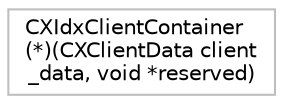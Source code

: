 digraph "Graphical Class Hierarchy"
{
 // LATEX_PDF_SIZE
  bgcolor="transparent";
  edge [fontname="Helvetica",fontsize="10",labelfontname="Helvetica",labelfontsize="10"];
  node [fontname="Helvetica",fontsize="10",shape=record];
  rankdir="LR";
  Node0 [label="CXIdxClientContainer\l(*)(CXClientData client\l_data, void *reserved)",height=0.2,width=0.4,color="grey75",tooltip=" "];
}
